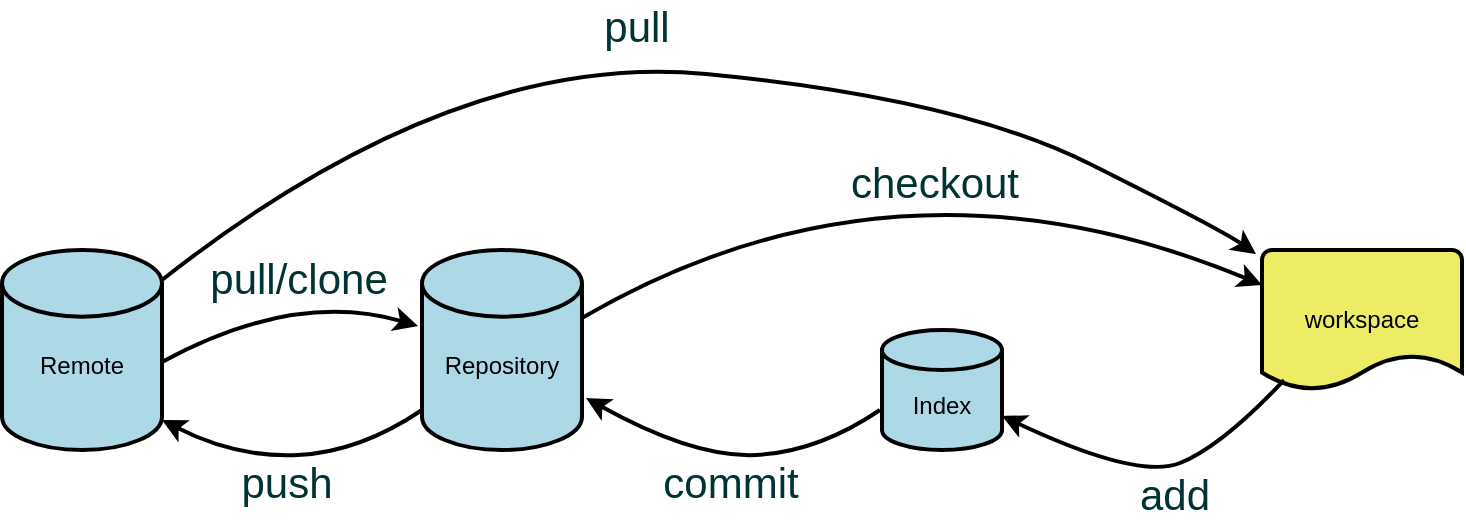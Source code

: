 <mxfile version="22.1.4" type="github">
  <diagram name="Page-1" id="ygyxTN1Fh4eBlmKyEC32">
    <mxGraphModel dx="1231" dy="792" grid="1" gridSize="6" guides="1" tooltips="1" connect="1" arrows="1" fold="1" page="1" pageScale="1" pageWidth="850" pageHeight="1100" math="0" shadow="0">
      <root>
        <mxCell id="0" />
        <mxCell id="1" parent="0" />
        <mxCell id="C_4nd0uWBt-fdI7aFm-E-4" value="&lt;br&gt;Index" style="strokeWidth=2;html=1;shape=mxgraph.flowchart.database;whiteSpace=wrap;fillColor=#add8e5;" vertex="1" parent="1">
          <mxGeometry x="490" y="620" width="60" height="60" as="geometry" />
        </mxCell>
        <mxCell id="C_4nd0uWBt-fdI7aFm-E-5" value="workspace" style="strokeWidth=2;html=1;shape=mxgraph.flowchart.document2;whiteSpace=wrap;size=0.25;fillColor=#eced64;" vertex="1" parent="1">
          <mxGeometry x="680" y="580" width="100" height="70" as="geometry" />
        </mxCell>
        <mxCell id="C_4nd0uWBt-fdI7aFm-E-10" value="" style="endArrow=classic;html=1;exitX=1;exitY=0.15;exitDx=0;exitDy=0;exitPerimeter=0;entryX=-0.03;entryY=0.029;entryDx=0;entryDy=0;entryPerimeter=0;curved=1;strokeWidth=2;" edge="1" parent="1" source="C_4nd0uWBt-fdI7aFm-E-1" target="C_4nd0uWBt-fdI7aFm-E-5">
          <mxGeometry width="50" height="50" relative="1" as="geometry">
            <mxPoint x="260" y="530" as="sourcePoint" />
            <mxPoint x="660" y="580" as="targetPoint" />
            <Array as="points">
              <mxPoint x="276" y="480" />
              <mxPoint x="528" y="504" />
              <mxPoint x="660" y="570" />
            </Array>
          </mxGeometry>
        </mxCell>
        <mxCell id="C_4nd0uWBt-fdI7aFm-E-22" value="&lt;font color=&quot;#003333&quot; style=&quot;font-size: 21px;&quot;&gt;pull&lt;/font&gt;" style="edgeLabel;html=1;align=center;verticalAlign=middle;resizable=0;points=[];" vertex="1" connectable="0" parent="C_4nd0uWBt-fdI7aFm-E-10">
          <mxGeometry x="-0.086" y="-3" relative="1" as="geometry">
            <mxPoint y="-24" as="offset" />
          </mxGeometry>
        </mxCell>
        <mxCell id="C_4nd0uWBt-fdI7aFm-E-23" value="&lt;font color=&quot;#003333&quot; style=&quot;font-size: 21px;&quot;&gt;pull/clone&lt;/font&gt;" style="edgeLabel;html=1;align=center;verticalAlign=middle;resizable=0;points=[];" vertex="1" connectable="0" parent="C_4nd0uWBt-fdI7aFm-E-10">
          <mxGeometry x="-0.086" y="-3" relative="1" as="geometry">
            <mxPoint x="-169" y="102" as="offset" />
          </mxGeometry>
        </mxCell>
        <mxCell id="C_4nd0uWBt-fdI7aFm-E-24" value="&lt;font color=&quot;#003333&quot; style=&quot;font-size: 21px;&quot;&gt;checkout&lt;/font&gt;" style="edgeLabel;html=1;align=center;verticalAlign=middle;resizable=0;points=[];" vertex="1" connectable="0" parent="C_4nd0uWBt-fdI7aFm-E-10">
          <mxGeometry x="-0.086" y="-3" relative="1" as="geometry">
            <mxPoint x="149" y="54" as="offset" />
          </mxGeometry>
        </mxCell>
        <mxCell id="C_4nd0uWBt-fdI7aFm-E-25" value="&lt;font color=&quot;#003333&quot; style=&quot;font-size: 21px;&quot;&gt;add&lt;/font&gt;" style="edgeLabel;html=1;align=center;verticalAlign=middle;resizable=0;points=[];" vertex="1" connectable="0" parent="C_4nd0uWBt-fdI7aFm-E-10">
          <mxGeometry x="-0.086" y="-3" relative="1" as="geometry">
            <mxPoint x="269" y="210" as="offset" />
          </mxGeometry>
        </mxCell>
        <mxCell id="C_4nd0uWBt-fdI7aFm-E-26" value="&lt;font color=&quot;#003333&quot; style=&quot;font-size: 21px;&quot;&gt;commit&lt;/font&gt;" style="edgeLabel;html=1;align=center;verticalAlign=middle;resizable=0;points=[];" vertex="1" connectable="0" parent="C_4nd0uWBt-fdI7aFm-E-10">
          <mxGeometry x="-0.086" y="-3" relative="1" as="geometry">
            <mxPoint x="47" y="204" as="offset" />
          </mxGeometry>
        </mxCell>
        <mxCell id="C_4nd0uWBt-fdI7aFm-E-27" value="&lt;font color=&quot;#003333&quot; style=&quot;font-size: 21px;&quot;&gt;push&lt;/font&gt;" style="edgeLabel;html=1;align=center;verticalAlign=middle;resizable=0;points=[];" vertex="1" connectable="0" parent="C_4nd0uWBt-fdI7aFm-E-10">
          <mxGeometry x="-0.086" y="-3" relative="1" as="geometry">
            <mxPoint x="-175" y="204" as="offset" />
          </mxGeometry>
        </mxCell>
        <mxCell id="C_4nd0uWBt-fdI7aFm-E-1" value="&lt;br&gt;Remote" style="strokeWidth=2;html=1;shape=mxgraph.flowchart.database;whiteSpace=wrap;fillColor=#add8e5;" vertex="1" parent="1">
          <mxGeometry x="50" y="580" width="80" height="100" as="geometry" />
        </mxCell>
        <mxCell id="C_4nd0uWBt-fdI7aFm-E-2" value="&lt;br&gt;Repository" style="strokeWidth=2;html=1;shape=mxgraph.flowchart.database;whiteSpace=wrap;fillColor=#add8e5;" vertex="1" parent="1">
          <mxGeometry x="260" y="580" width="80" height="100" as="geometry" />
        </mxCell>
        <mxCell id="C_4nd0uWBt-fdI7aFm-E-15" value="" style="endArrow=classic;html=1;startSize=10;curved=1;strokeWidth=2;" edge="1" parent="1">
          <mxGeometry width="50" height="50" relative="1" as="geometry">
            <mxPoint x="130" y="636" as="sourcePoint" />
            <mxPoint x="258" y="618" as="targetPoint" />
            <Array as="points">
              <mxPoint x="196" y="600" />
            </Array>
          </mxGeometry>
        </mxCell>
        <mxCell id="C_4nd0uWBt-fdI7aFm-E-17" value="" style="endArrow=classic;html=1;entryX=0;entryY=0.25;entryDx=0;entryDy=0;entryPerimeter=0;curved=1;strokeWidth=2;" edge="1" parent="1" target="C_4nd0uWBt-fdI7aFm-E-5">
          <mxGeometry width="50" height="50" relative="1" as="geometry">
            <mxPoint x="340" y="614" as="sourcePoint" />
            <mxPoint x="390" y="564" as="targetPoint" />
            <Array as="points">
              <mxPoint x="498" y="522" />
            </Array>
          </mxGeometry>
        </mxCell>
        <mxCell id="C_4nd0uWBt-fdI7aFm-E-18" value="" style="endArrow=classic;html=1;curved=1;strokeWidth=2;exitX=0.11;exitY=0.929;exitDx=0;exitDy=0;exitPerimeter=0;" edge="1" parent="1" source="C_4nd0uWBt-fdI7aFm-E-5">
          <mxGeometry width="50" height="50" relative="1" as="geometry">
            <mxPoint x="693" y="660" as="sourcePoint" />
            <mxPoint x="550" y="662.98" as="targetPoint" />
            <Array as="points">
              <mxPoint x="660" y="678" />
              <mxPoint x="618" y="695" />
            </Array>
          </mxGeometry>
        </mxCell>
        <mxCell id="C_4nd0uWBt-fdI7aFm-E-19" value="" style="endArrow=classic;html=1;curved=1;strokeWidth=2;" edge="1" parent="1">
          <mxGeometry width="50" height="50" relative="1" as="geometry">
            <mxPoint x="489" y="660" as="sourcePoint" />
            <mxPoint x="342" y="654" as="targetPoint" />
            <Array as="points">
              <mxPoint x="458" y="681" />
              <mxPoint x="396" y="684" />
            </Array>
          </mxGeometry>
        </mxCell>
        <mxCell id="C_4nd0uWBt-fdI7aFm-E-21" value="" style="endArrow=classic;html=1;curved=1;strokeWidth=2;entryX=1;entryY=0.85;entryDx=0;entryDy=0;entryPerimeter=0;" edge="1" parent="1" target="C_4nd0uWBt-fdI7aFm-E-1">
          <mxGeometry width="50" height="50" relative="1" as="geometry">
            <mxPoint x="260" y="660" as="sourcePoint" />
            <mxPoint x="138" y="672" as="targetPoint" />
            <Array as="points">
              <mxPoint x="229" y="681" />
              <mxPoint x="167" y="684" />
            </Array>
          </mxGeometry>
        </mxCell>
      </root>
    </mxGraphModel>
  </diagram>
</mxfile>
